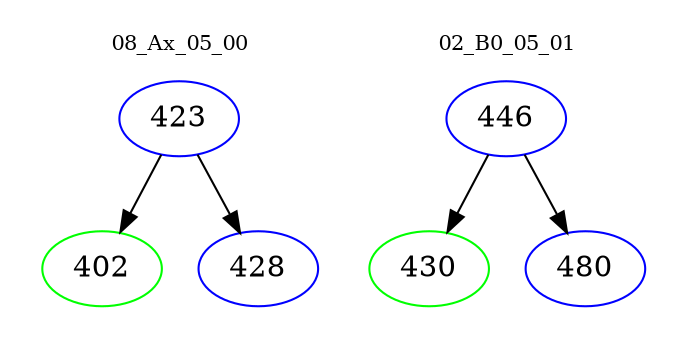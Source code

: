 digraph{
subgraph cluster_0 {
color = white
label = "08_Ax_05_00";
fontsize=10;
T0_423 [label="423", color="blue"]
T0_423 -> T0_402 [color="black"]
T0_402 [label="402", color="green"]
T0_423 -> T0_428 [color="black"]
T0_428 [label="428", color="blue"]
}
subgraph cluster_1 {
color = white
label = "02_B0_05_01";
fontsize=10;
T1_446 [label="446", color="blue"]
T1_446 -> T1_430 [color="black"]
T1_430 [label="430", color="green"]
T1_446 -> T1_480 [color="black"]
T1_480 [label="480", color="blue"]
}
}
